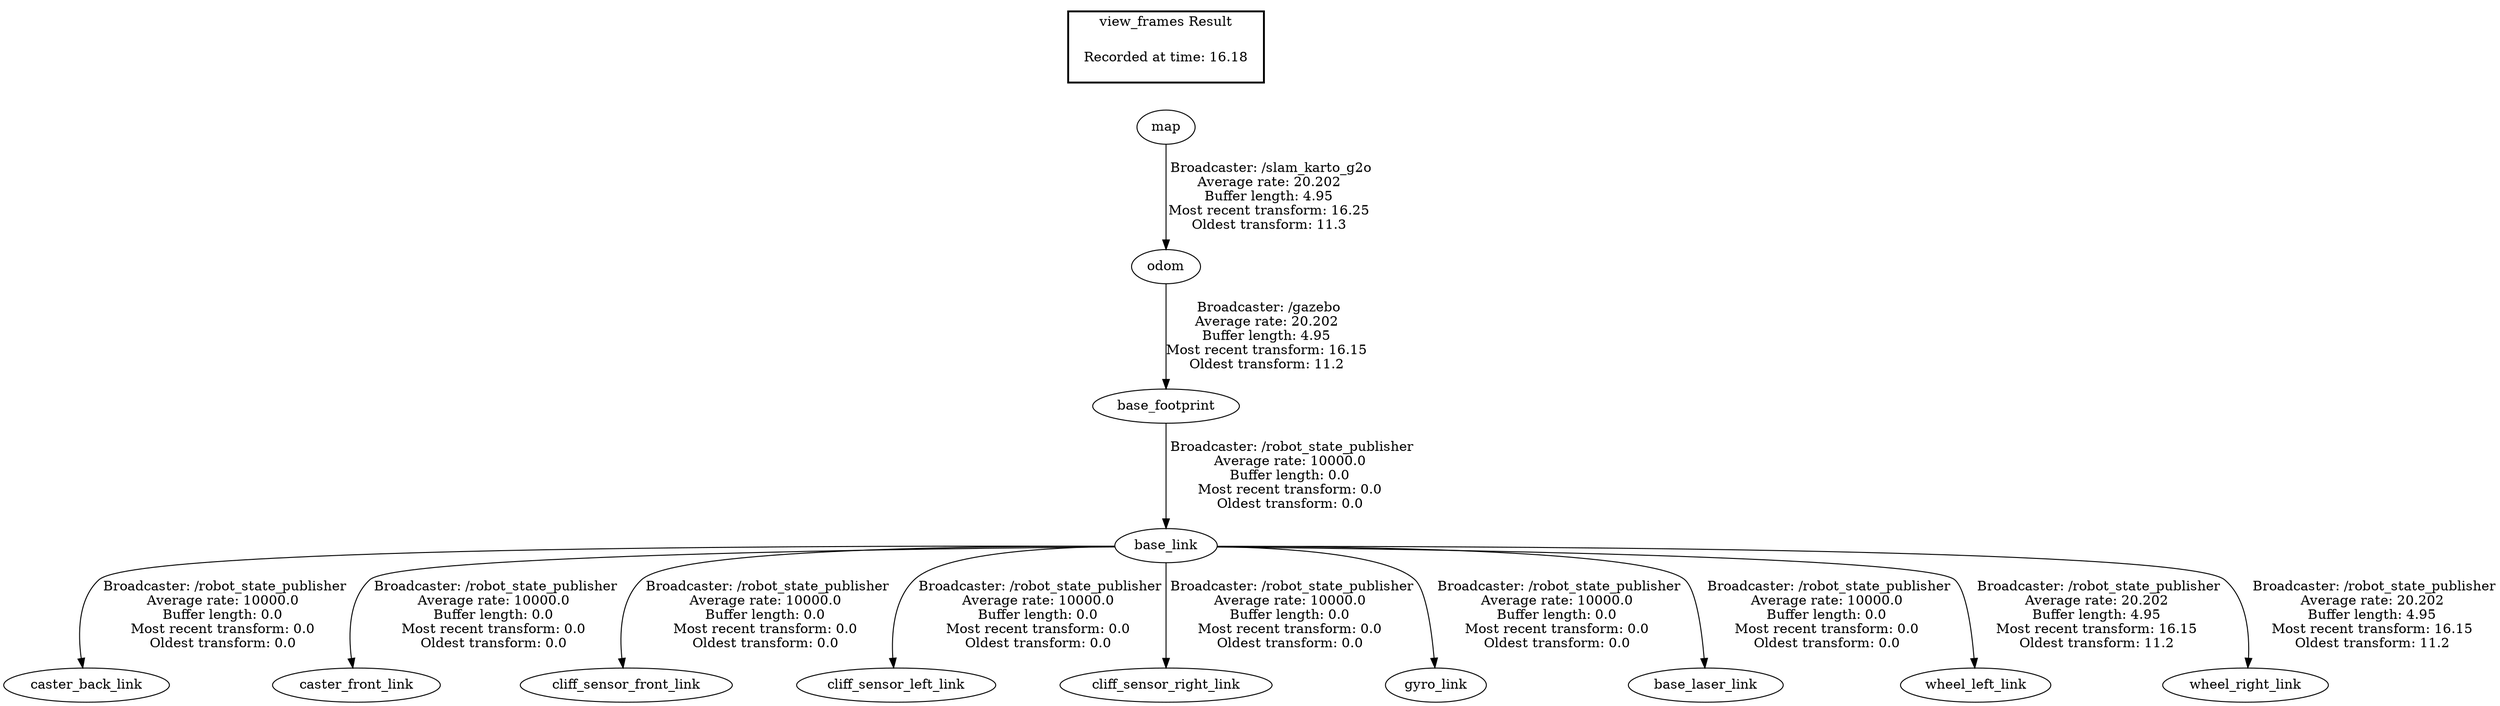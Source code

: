 digraph G {
"base_footprint" -> "base_link"[label=" Broadcaster: /robot_state_publisher\nAverage rate: 10000.0\nBuffer length: 0.0\nMost recent transform: 0.0\nOldest transform: 0.0\n"];
"odom" -> "base_footprint"[label=" Broadcaster: /gazebo\nAverage rate: 20.202\nBuffer length: 4.95\nMost recent transform: 16.15\nOldest transform: 11.2\n"];
"base_link" -> "caster_back_link"[label=" Broadcaster: /robot_state_publisher\nAverage rate: 10000.0\nBuffer length: 0.0\nMost recent transform: 0.0\nOldest transform: 0.0\n"];
"base_link" -> "caster_front_link"[label=" Broadcaster: /robot_state_publisher\nAverage rate: 10000.0\nBuffer length: 0.0\nMost recent transform: 0.0\nOldest transform: 0.0\n"];
"base_link" -> "cliff_sensor_front_link"[label=" Broadcaster: /robot_state_publisher\nAverage rate: 10000.0\nBuffer length: 0.0\nMost recent transform: 0.0\nOldest transform: 0.0\n"];
"base_link" -> "cliff_sensor_left_link"[label=" Broadcaster: /robot_state_publisher\nAverage rate: 10000.0\nBuffer length: 0.0\nMost recent transform: 0.0\nOldest transform: 0.0\n"];
"base_link" -> "cliff_sensor_right_link"[label=" Broadcaster: /robot_state_publisher\nAverage rate: 10000.0\nBuffer length: 0.0\nMost recent transform: 0.0\nOldest transform: 0.0\n"];
"base_link" -> "gyro_link"[label=" Broadcaster: /robot_state_publisher\nAverage rate: 10000.0\nBuffer length: 0.0\nMost recent transform: 0.0\nOldest transform: 0.0\n"];
"base_link" -> "base_laser_link"[label=" Broadcaster: /robot_state_publisher\nAverage rate: 10000.0\nBuffer length: 0.0\nMost recent transform: 0.0\nOldest transform: 0.0\n"];
"map" -> "odom"[label=" Broadcaster: /slam_karto_g2o\nAverage rate: 20.202\nBuffer length: 4.95\nMost recent transform: 16.25\nOldest transform: 11.3\n"];
"base_link" -> "wheel_left_link"[label=" Broadcaster: /robot_state_publisher\nAverage rate: 20.202\nBuffer length: 4.95\nMost recent transform: 16.15\nOldest transform: 11.2\n"];
"base_link" -> "wheel_right_link"[label=" Broadcaster: /robot_state_publisher\nAverage rate: 20.202\nBuffer length: 4.95\nMost recent transform: 16.15\nOldest transform: 11.2\n"];
edge [style=invis];
 subgraph cluster_legend { style=bold; color=black; label ="view_frames Result";
"Recorded at time: 16.18"[ shape=plaintext ] ;
}->"map";
}